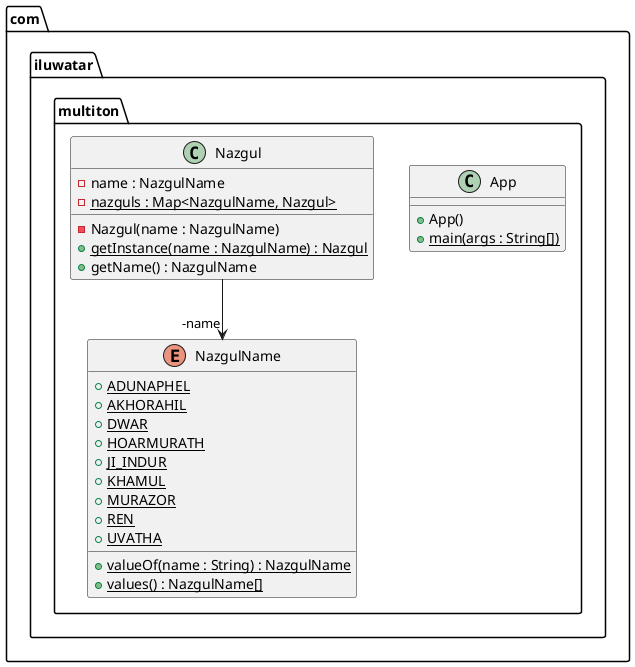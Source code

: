 @startuml
package com.iluwatar.multiton {
  class App {
    + App()
    + main(args : String[]) {static}
  }
  class Nazgul {
    - name : NazgulName
    - nazguls : Map<NazgulName, Nazgul> {static}
    - Nazgul(name : NazgulName)
    + getInstance(name : NazgulName) : Nazgul {static}
    + getName() : NazgulName
  }
  enum NazgulName {
    + ADUNAPHEL {static}
    + AKHORAHIL {static}
    + DWAR {static}
    + HOARMURATH {static}
    + JI_INDUR {static}
    + KHAMUL {static}
    + MURAZOR {static}
    + REN {static}
    + UVATHA {static}
    + valueOf(name : String) : NazgulName {static}
    + values() : NazgulName[] {static}
  }
}
Nazgul -->  "-name" NazgulName
@enduml